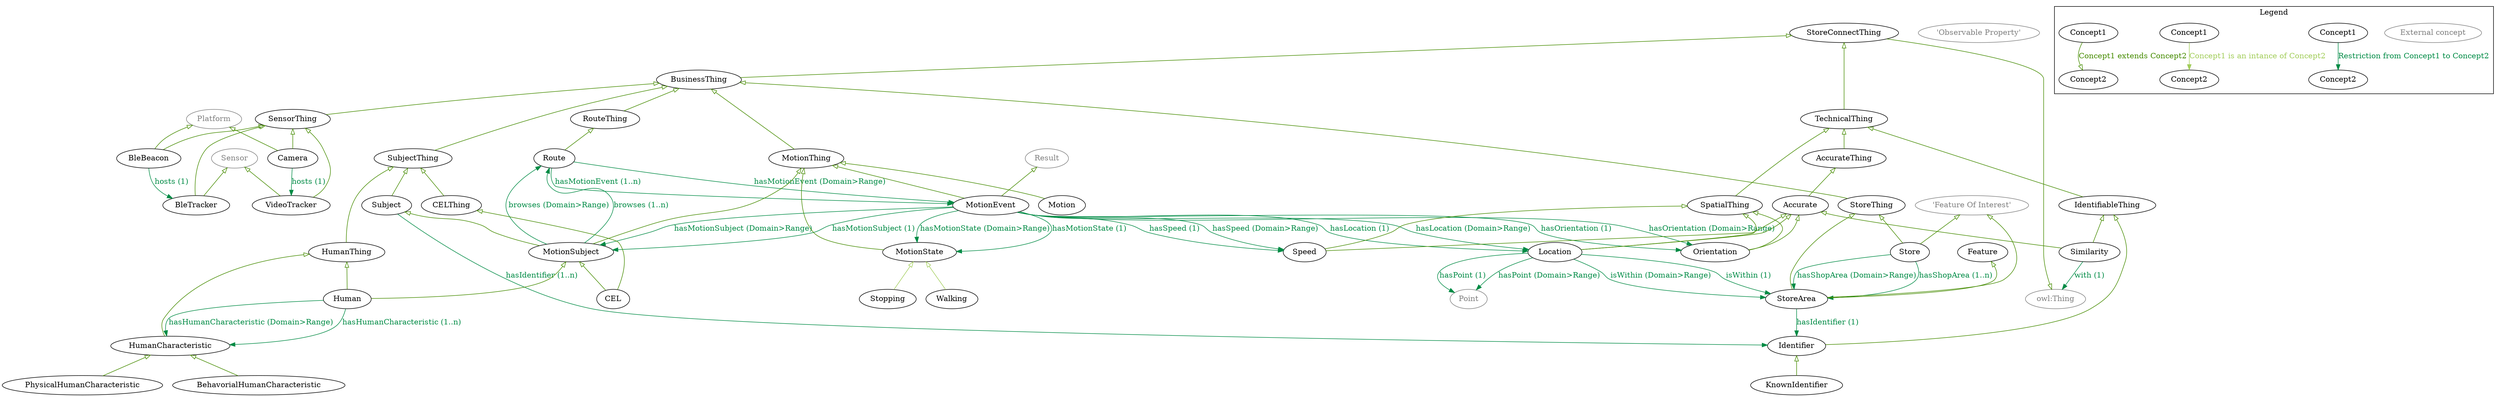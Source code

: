digraph g {
	"Route" -> "MotionEvent" [color=springgreen4; fontcolor=springgreen4; label="hasMotionEvent (1..n)"]
	"Subject" -> "MotionSubject"  [dir=back; arrowtail=onormal; color=chartreuse4; fontcolor=chartreuse4]
	"Subject" -> "Identifier" [color=springgreen4; fontcolor=springgreen4; label="hasIdentifier (1..n)"]
	"Platform" -> "BleBeacon"  [dir=back; arrowtail=onormal; color=chartreuse4; fontcolor=chartreuse4]
	"MotionSubject" -> "Route" [color=springgreen4; fontcolor=springgreen4; label="browses (Domain>Range)"]
	"Store" -> "StoreArea" [color=springgreen4; fontcolor=springgreen4; label="hasShopArea (Domain>Range)"]
	"MotionThing" -> "MotionEvent"  [dir=back; arrowtail=onormal; color=chartreuse4; fontcolor=chartreuse4]
	"StoreThing" -> "StoreArea"  [dir=back; arrowtail=onormal; color=chartreuse4; fontcolor=chartreuse4]
	"Accurate" -> "Location"  [dir=back; arrowtail=onormal; color=chartreuse4; fontcolor=chartreuse4]
	"StoreThing" -> "Store"  [dir=back; arrowtail=onormal; color=chartreuse4; fontcolor=chartreuse4]
	"StoreArea" -> "Identifier" [color=springgreen4; fontcolor=springgreen4; label="hasIdentifier (1)"]
	"Human" -> "HumanCharacteristic" [color=springgreen4; fontcolor=springgreen4; label="hasHumanCharacteristic (1..n)"]
	"MotionEvent" -> "Location" [color=springgreen4; fontcolor=springgreen4; label="hasLocation (Domain>Range)"]
	"BusinessThing" -> "SubjectThing"  [dir=back; arrowtail=onormal; color=chartreuse4; fontcolor=chartreuse4]
	"MotionThing" -> "MotionSubject"  [dir=back; arrowtail=onormal; color=chartreuse4; fontcolor=chartreuse4]
	"Location" -> "Point" [color=springgreen4; fontcolor=springgreen4; label="hasPoint (1)"]
	"MotionEvent" -> "Speed" [color=springgreen4; fontcolor=springgreen4; label="hasSpeed (1)"]
	"owl:Thing" -> "StoreConnectThing"  [dir=back; arrowtail=onormal; color=chartreuse4; fontcolor=chartreuse4]
	"StoreConnectThing" -> "TechnicalThing"  [dir=back; arrowtail=onormal; color=chartreuse4; fontcolor=chartreuse4]
	"TechnicalThing" -> "IdentifiableThing"  [dir=back; arrowtail=onormal; color=chartreuse4; fontcolor=chartreuse4]
	"MotionState" -> "Stopping"  [dir=back; arrowtail=onormal; color=darkolivegreen3; fontcolor=darkolivegreen3]
	"'Feature Of Interest'" -> "StoreArea"  [dir=back; arrowtail=onormal; color=chartreuse4; fontcolor=chartreuse4]
	"Location" -> "Point" [color=springgreen4; fontcolor=springgreen4; label="hasPoint (Domain>Range)"]
	"HumanThing" -> "HumanCharacteristic"  [dir=back; arrowtail=onormal; color=chartreuse4; fontcolor=chartreuse4]
	"MotionEvent" -> "Orientation" [color=springgreen4; fontcolor=springgreen4; label="hasOrientation (Domain>Range)"]
	"MotionSubject" -> "Route" [color=springgreen4; fontcolor=springgreen4; label="browses (1..n)"]
	"IdentifiableThing" -> "Identifier"  [dir=back; arrowtail=onormal; color=chartreuse4; fontcolor=chartreuse4]
	"Camera" -> "VideoTracker" [color=springgreen4; fontcolor=springgreen4; label="hosts (1)"]
	"MotionSubject" -> "Human"  [dir=back; arrowtail=onormal; color=chartreuse4; fontcolor=chartreuse4]
	"RouteThing" -> "Route"  [dir=back; arrowtail=onormal; color=chartreuse4; fontcolor=chartreuse4]
	"SensorThing" -> "Camera"  [dir=back; arrowtail=onormal; color=chartreuse4; fontcolor=chartreuse4]
	"Human" -> "HumanCharacteristic" [color=springgreen4; fontcolor=springgreen4; label="hasHumanCharacteristic (Domain>Range)"]
	"IdentifiableThing" -> "Similarity"  [dir=back; arrowtail=onormal; color=chartreuse4; fontcolor=chartreuse4]
	"SpatialThing" -> "Location"  [dir=back; arrowtail=onormal; color=chartreuse4; fontcolor=chartreuse4]
	"MotionEvent" -> "MotionSubject" [color=springgreen4; fontcolor=springgreen4; label="hasMotionSubject (Domain>Range)"]
	"SubjectThing" -> "CELThing"  [dir=back; arrowtail=onormal; color=chartreuse4; fontcolor=chartreuse4]
	"Identifier" -> "KnownIdentifier"  [dir=back; arrowtail=onormal; color=chartreuse4; fontcolor=chartreuse4]
	"AccurateThing" -> "Accurate"  [dir=back; arrowtail=onormal; color=chartreuse4; fontcolor=chartreuse4]
	"MotionState" -> "Walking"  [dir=back; arrowtail=onormal; color=darkolivegreen3; fontcolor=darkolivegreen3]
	"Location" -> "StoreArea" [color=springgreen4; fontcolor=springgreen4; label="isWithin (1)"]
	"MotionThing" -> "MotionState"  [dir=back; arrowtail=onormal; color=chartreuse4; fontcolor=chartreuse4]
	"Location" -> "StoreArea" [color=springgreen4; fontcolor=springgreen4; label="isWithin (Domain>Range)"]
	"CELThing" -> "CEL"  [dir=back; arrowtail=onormal; color=chartreuse4; fontcolor=chartreuse4]
	"Store" -> "StoreArea" [color=springgreen4; fontcolor=springgreen4; label="hasShopArea (1..n)"]
	"'Feature Of Interest'" -> "Store"  [dir=back; arrowtail=onormal; color=chartreuse4; fontcolor=chartreuse4]
	"Result" -> "MotionEvent"  [dir=back; arrowtail=onormal; color=chartreuse4; fontcolor=chartreuse4]
	"Accurate" -> "Orientation"  [dir=back; arrowtail=onormal; color=chartreuse4; fontcolor=chartreuse4]
	"MotionEvent" -> "Location" [color=springgreen4; fontcolor=springgreen4; label="hasLocation (1)"]
	"BleBeacon" -> "BleTracker" [color=springgreen4; fontcolor=springgreen4; label="hosts (1)"]
	"Accurate" -> "Speed"  [dir=back; arrowtail=onormal; color=chartreuse4; fontcolor=chartreuse4]
	"StoreConnectThing" -> "BusinessThing"  [dir=back; arrowtail=onormal; color=chartreuse4; fontcolor=chartreuse4]
	"MotionThing" -> "Motion"  [dir=back; arrowtail=onormal; color=chartreuse4; fontcolor=chartreuse4]
	"MotionSubject" -> "CEL"  [dir=back; arrowtail=onormal; color=chartreuse4; fontcolor=chartreuse4]
	"Feature" -> "StoreArea"  [dir=back; arrowtail=onormal; color=chartreuse4; fontcolor=chartreuse4]
	"SpatialThing" -> "Speed"  [dir=back; arrowtail=onormal; color=chartreuse4; fontcolor=chartreuse4]
	"Route" -> "MotionEvent" [color=springgreen4; fontcolor=springgreen4; label="hasMotionEvent (Domain>Range)"]
	"SubjectThing" -> "HumanThing"  [dir=back; arrowtail=onormal; color=chartreuse4; fontcolor=chartreuse4]
	"BusinessThing" -> "RouteThing"  [dir=back; arrowtail=onormal; color=chartreuse4; fontcolor=chartreuse4]
	"HumanCharacteristic" -> "BehavorialHumanCharacteristic"  [dir=back; arrowtail=onormal; color=chartreuse4; fontcolor=chartreuse4]
	"TechnicalThing" -> "SpatialThing"  [dir=back; arrowtail=onormal; color=chartreuse4; fontcolor=chartreuse4]
	"HumanCharacteristic" -> "PhysicalHumanCharacteristic"  [dir=back; arrowtail=onormal; color=chartreuse4; fontcolor=chartreuse4]
	"Platform" -> "Camera"  [dir=back; arrowtail=onormal; color=chartreuse4; fontcolor=chartreuse4]
	"MotionEvent" -> "Speed" [color=springgreen4; fontcolor=springgreen4; label="hasSpeed (Domain>Range)"]
	"SensorThing" -> "BleTracker"  [dir=back; arrowtail=onormal; color=chartreuse4; fontcolor=chartreuse4]
	"Sensor" -> "BleTracker"  [dir=back; arrowtail=onormal; color=chartreuse4; fontcolor=chartreuse4]
	"HumanThing" -> "Human"  [dir=back; arrowtail=onormal; color=chartreuse4; fontcolor=chartreuse4]
	"TechnicalThing" -> "AccurateThing"  [dir=back; arrowtail=onormal; color=chartreuse4; fontcolor=chartreuse4]
	"Accurate" -> "Similarity"  [dir=back; arrowtail=onormal; color=chartreuse4; fontcolor=chartreuse4]
	"SensorThing" -> "VideoTracker"  [dir=back; arrowtail=onormal; color=chartreuse4; fontcolor=chartreuse4]
	"Sensor" -> "VideoTracker"  [dir=back; arrowtail=onormal; color=chartreuse4; fontcolor=chartreuse4]
	"MotionEvent" -> "MotionState" [color=springgreen4; fontcolor=springgreen4; label="hasMotionState (Domain>Range)"]
	"MotionEvent" -> "Orientation" [color=springgreen4; fontcolor=springgreen4; label="hasOrientation (1)"]
	"Similarity" -> "owl:Thing" [color=springgreen4; fontcolor=springgreen4; label="with (1)"]
	"SensorThing" -> "BleBeacon"  [dir=back; arrowtail=onormal; color=chartreuse4; fontcolor=chartreuse4]
	"MotionEvent" -> "MotionState" [color=springgreen4; fontcolor=springgreen4; label="hasMotionState (1)"]
	"MotionEvent" -> "MotionSubject" [color=springgreen4; fontcolor=springgreen4; label="hasMotionSubject (1)"]
	"BusinessThing" -> "StoreThing"  [dir=back; arrowtail=onormal; color=chartreuse4; fontcolor=chartreuse4]
	"SpatialThing" -> "Orientation"  [dir=back; arrowtail=onormal; color=chartreuse4; fontcolor=chartreuse4]
	"BusinessThing" -> "SensorThing"  [dir=back; arrowtail=onormal; color=chartreuse4; fontcolor=chartreuse4]
	"SubjectThing" -> "Subject"  [dir=back; arrowtail=onormal; color=chartreuse4; fontcolor=chartreuse4]
	"BusinessThing" -> "MotionThing"  [dir=back; arrowtail=onormal; color=chartreuse4; fontcolor=chartreuse4]
 "'Feature Of Interest'" [color=grey50; fontcolor=grey50] "Point" [color=grey50; fontcolor=grey50] "owl:Thing" [color=grey50; fontcolor=grey50] "Platform" [color=grey50; fontcolor=grey50] "Sensor" [color=grey50; fontcolor=grey50] "Result" [color=grey50; fontcolor=grey50] "'Observable Property'" [color=grey50; fontcolor=grey50] subgraph cluster_Legend { graph [label="Legend"] External1 [label="External concept"; color=grey50; fontcolor=grey50] Restriction1 [label="Concept1"] Restriction2 [label="Concept2"] Restriction1 -> Restriction2 [color=springgreen4; fontcolor=springgreen4; label="Restriction from Concept1 to Concept2"] Instanciation1 [label="Concept1"] Instanciation2 [label="Concept2"] Instanciation1 -> Instanciation2 [color=darkolivegreen3; fontcolor=darkolivegreen3; label="Concept1 is an intance of Concept2"] Inheritance1 [label="Concept1"] Inheritance2 [label="Concept2"] Inheritance1 -> Inheritance2 [arrowhead=onormal; color=chartreuse4; fontcolor=chartreuse4; label="Concept1 extends Concept2"] } }
